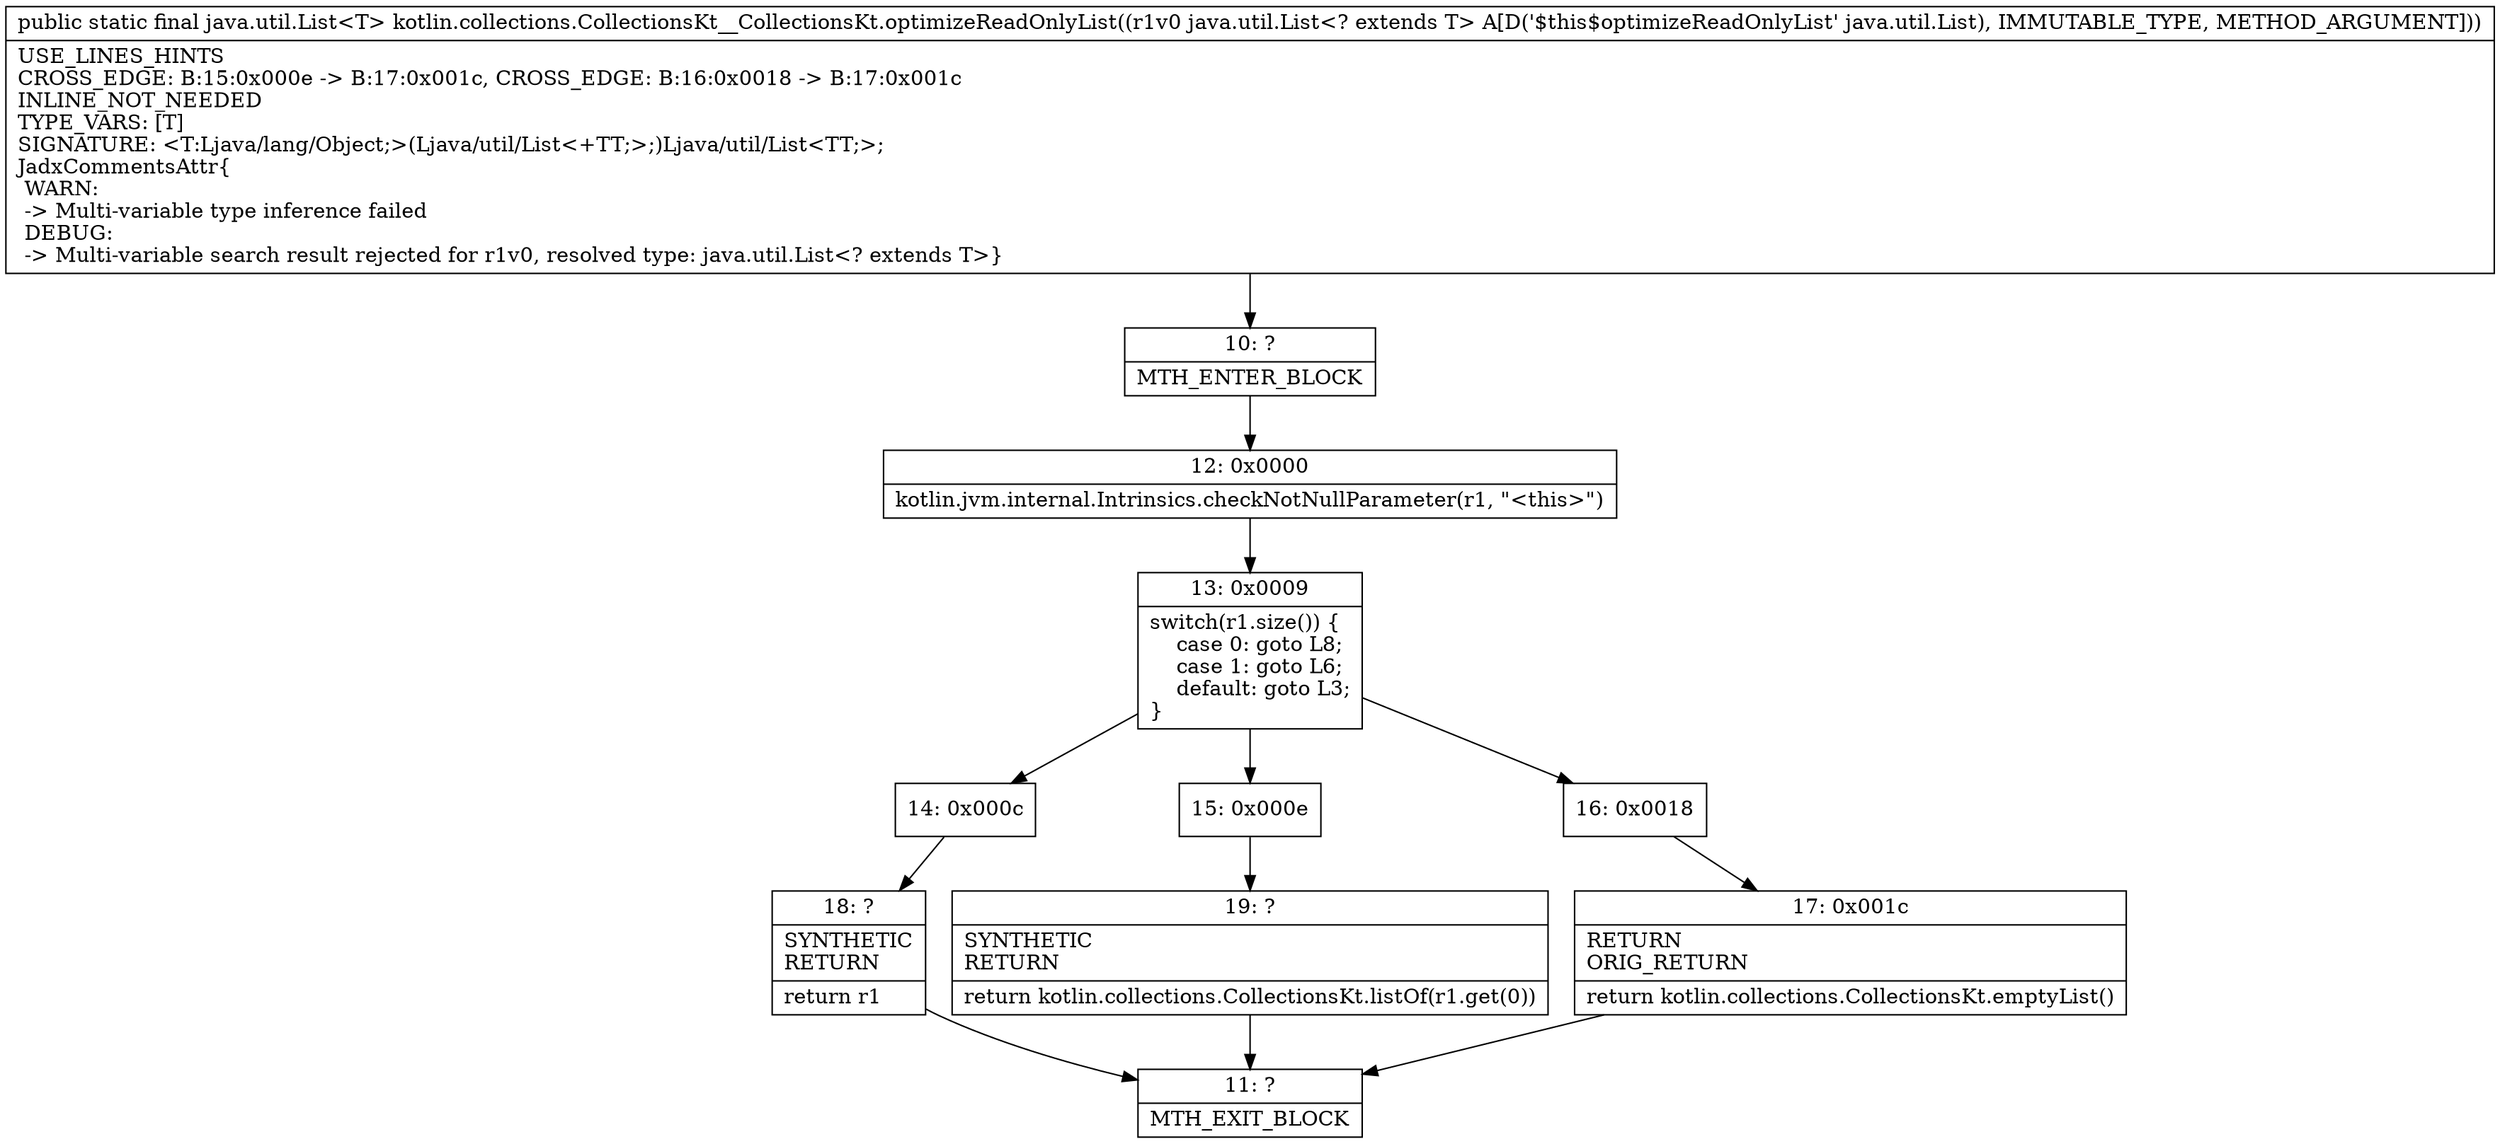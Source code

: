digraph "CFG forkotlin.collections.CollectionsKt__CollectionsKt.optimizeReadOnlyList(Ljava\/util\/List;)Ljava\/util\/List;" {
Node_10 [shape=record,label="{10\:\ ?|MTH_ENTER_BLOCK\l}"];
Node_12 [shape=record,label="{12\:\ 0x0000|kotlin.jvm.internal.Intrinsics.checkNotNullParameter(r1, \"\<this\>\")\l}"];
Node_13 [shape=record,label="{13\:\ 0x0009|switch(r1.size()) \{\l    case 0: goto L8;\l    case 1: goto L6;\l    default: goto L3;\l\}\l}"];
Node_14 [shape=record,label="{14\:\ 0x000c}"];
Node_18 [shape=record,label="{18\:\ ?|SYNTHETIC\lRETURN\l|return r1\l}"];
Node_11 [shape=record,label="{11\:\ ?|MTH_EXIT_BLOCK\l}"];
Node_15 [shape=record,label="{15\:\ 0x000e}"];
Node_19 [shape=record,label="{19\:\ ?|SYNTHETIC\lRETURN\l|return kotlin.collections.CollectionsKt.listOf(r1.get(0))\l}"];
Node_16 [shape=record,label="{16\:\ 0x0018}"];
Node_17 [shape=record,label="{17\:\ 0x001c|RETURN\lORIG_RETURN\l|return kotlin.collections.CollectionsKt.emptyList()\l}"];
MethodNode[shape=record,label="{public static final java.util.List\<T\> kotlin.collections.CollectionsKt__CollectionsKt.optimizeReadOnlyList((r1v0 java.util.List\<? extends T\> A[D('$this$optimizeReadOnlyList' java.util.List), IMMUTABLE_TYPE, METHOD_ARGUMENT]))  | USE_LINES_HINTS\lCROSS_EDGE: B:15:0x000e \-\> B:17:0x001c, CROSS_EDGE: B:16:0x0018 \-\> B:17:0x001c\lINLINE_NOT_NEEDED\lTYPE_VARS: [T]\lSIGNATURE: \<T:Ljava\/lang\/Object;\>(Ljava\/util\/List\<+TT;\>;)Ljava\/util\/List\<TT;\>;\lJadxCommentsAttr\{\l WARN: \l \-\> Multi\-variable type inference failed\l DEBUG: \l \-\> Multi\-variable search result rejected for r1v0, resolved type: java.util.List\<? extends T\>\}\l}"];
MethodNode -> Node_10;Node_10 -> Node_12;
Node_12 -> Node_13;
Node_13 -> Node_14;
Node_13 -> Node_15;
Node_13 -> Node_16;
Node_14 -> Node_18;
Node_18 -> Node_11;
Node_15 -> Node_19;
Node_19 -> Node_11;
Node_16 -> Node_17;
Node_17 -> Node_11;
}


